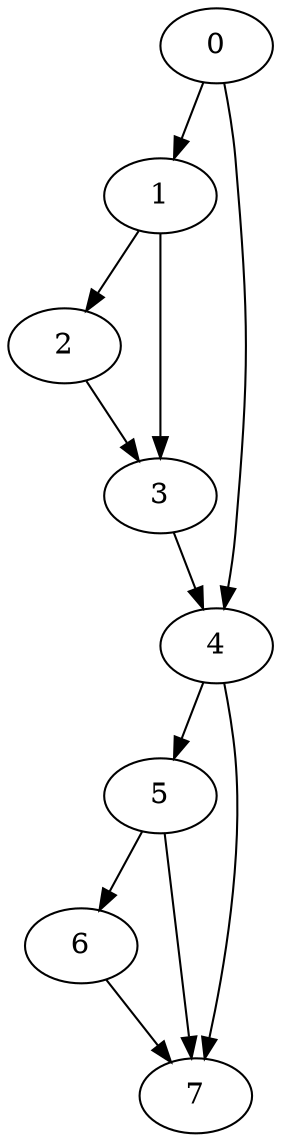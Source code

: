 digraph {
	0
	1
	2
	3
	4
	5
	6
	7
	4 -> 5
	5 -> 6
	4 -> 7
	5 -> 7
	6 -> 7
	0 -> 1
	1 -> 2
	1 -> 3
	2 -> 3
	0 -> 4
	3 -> 4
}
